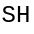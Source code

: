<mxfile version="20.2.8" type="device"><diagram id="e7BAtLFI5x91DPqhefXb" name="Page-1"><mxGraphModel dx="62" dy="44" grid="1" gridSize="10" guides="1" tooltips="1" connect="1" arrows="1" fold="1" page="1" pageScale="1" pageWidth="850" pageHeight="1100" math="0" shadow="0"><root><mxCell id="0"/><mxCell id="1" parent="0"/><mxCell id="HlBiqi_IOxqU1_ZdKKJY-1" value="&lt;font&gt;SH&lt;/font&gt;" style="text;html=1;strokeColor=none;fillColor=none;align=center;verticalAlign=middle;whiteSpace=wrap;rounded=0;fontFamily=Courier New;" vertex="1" parent="1"><mxGeometry x="390" y="340" width="16" height="16" as="geometry"/></mxCell></root></mxGraphModel></diagram></mxfile>
